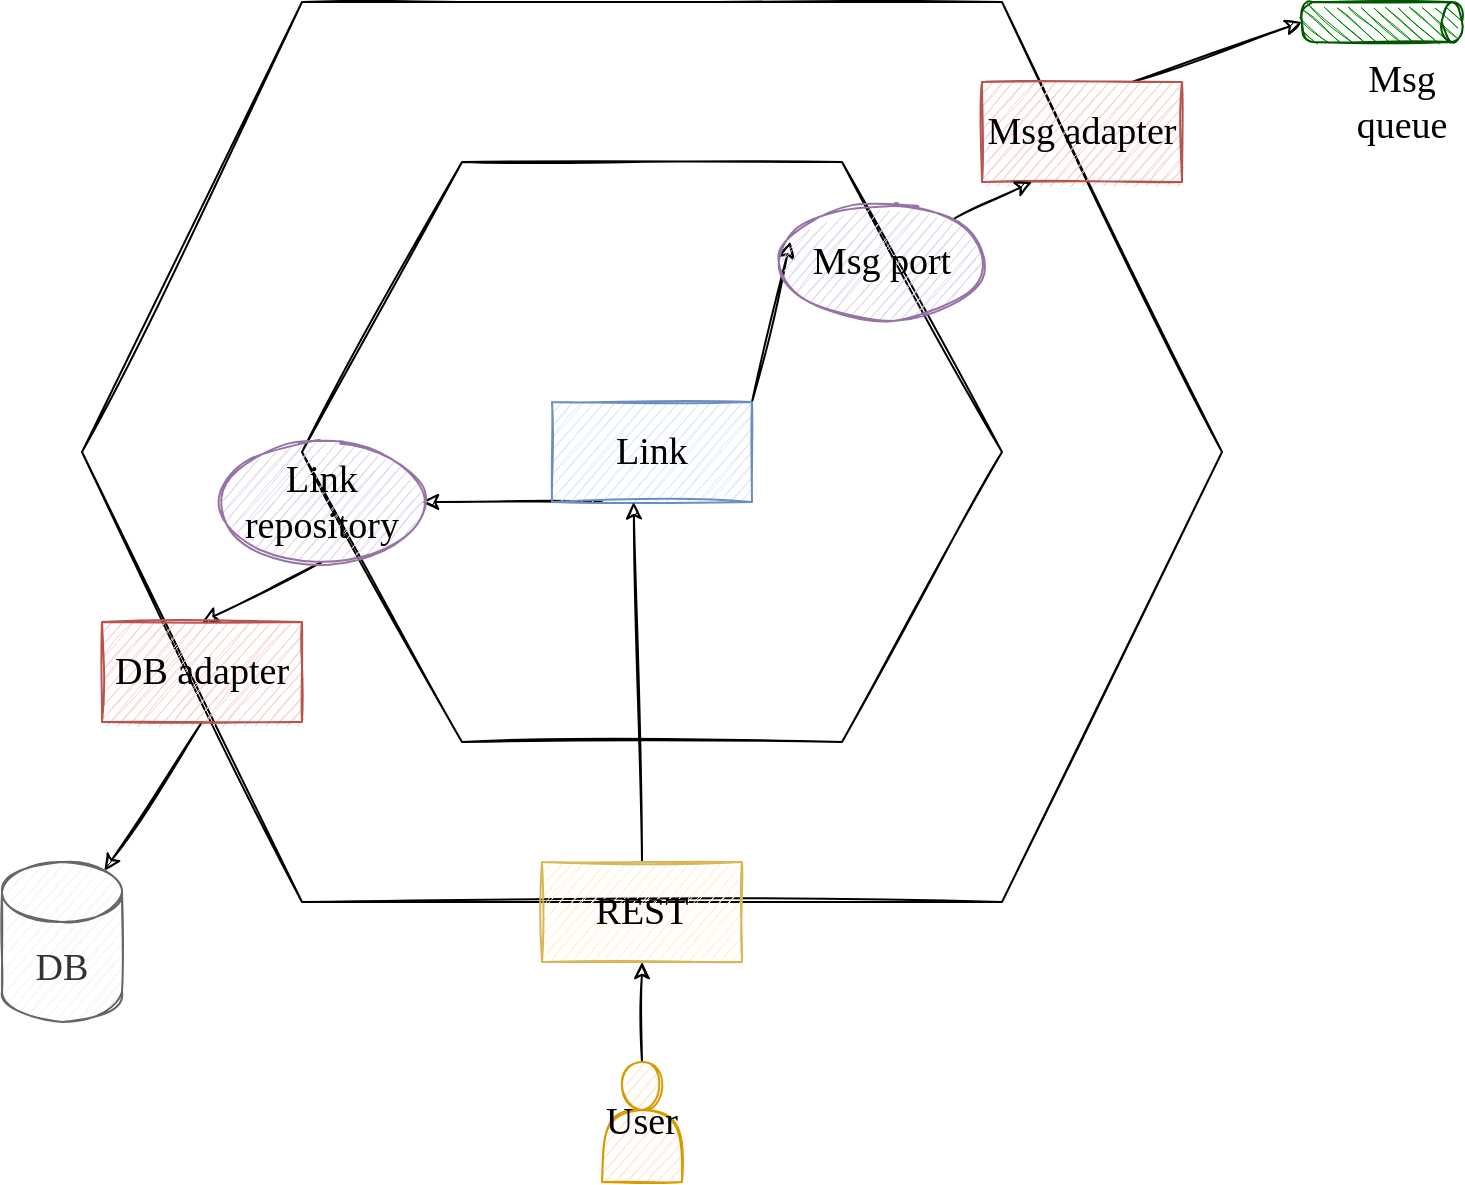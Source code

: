 <mxfile version="13.7.9" type="device" pages="2"><diagram id="ULxyk6blyRaOlpJMgR-A" name="hexagon"><mxGraphModel dx="2062" dy="1182" grid="1" gridSize="10" guides="1" tooltips="1" connect="1" arrows="1" fold="1" page="1" pageScale="1" pageWidth="850" pageHeight="1100" math="0" shadow="0"><root><mxCell id="0"/><mxCell id="1" parent="0"/><mxCell id="rDTSa1dVE0XmBI_BvH9A-1" value="" style="shape=hexagon;perimeter=hexagonPerimeter2;whiteSpace=wrap;html=1;fixedSize=1;size=110;sketch=1;" parent="1" vertex="1"><mxGeometry x="90" y="130" width="570" height="450" as="geometry"/></mxCell><mxCell id="rDTSa1dVE0XmBI_BvH9A-2" value="" style="shape=hexagon;perimeter=hexagonPerimeter2;whiteSpace=wrap;html=1;fixedSize=1;size=80;sketch=1;" parent="1" vertex="1"><mxGeometry x="200" y="210" width="350" height="290" as="geometry"/></mxCell><mxCell id="rDTSa1dVE0XmBI_BvH9A-3" value="DB" style="shape=cylinder3;whiteSpace=wrap;html=1;boundedLbl=1;backgroundOutline=1;size=15;sketch=1;fillColor=#f5f5f5;strokeColor=#666666;fontColor=#333333;fontFamily=Swanky and Moo Moo;fontSource=https%3A%2F%2Ffonts.googleapis.com%2Fcss%3Ffamily%3DSwanky%2Band%2BMoo%2BMoo;fontSize=19;" parent="1" vertex="1"><mxGeometry x="50" y="560" width="60" height="80" as="geometry"/></mxCell><mxCell id="rDTSa1dVE0XmBI_BvH9A-4" style="edgeStyle=none;rounded=0;sketch=1;orthogonalLoop=1;jettySize=auto;html=1;exitX=1;exitY=0;exitDx=0;exitDy=0;entryX=0.042;entryY=0.33;entryDx=0;entryDy=0;entryPerimeter=0;fontFamily=Swanky and Moo Moo;fontSize=19;" parent="1" source="rDTSa1dVE0XmBI_BvH9A-6" target="rDTSa1dVE0XmBI_BvH9A-22" edge="1"><mxGeometry relative="1" as="geometry"/></mxCell><mxCell id="rDTSa1dVE0XmBI_BvH9A-5" style="edgeStyle=none;rounded=0;sketch=1;orthogonalLoop=1;jettySize=auto;html=1;exitX=0.25;exitY=1;exitDx=0;exitDy=0;entryX=1;entryY=0.5;entryDx=0;entryDy=0;fontFamily=Swanky and Moo Moo;fontSize=19;" parent="1" source="rDTSa1dVE0XmBI_BvH9A-6" target="rDTSa1dVE0XmBI_BvH9A-14" edge="1"><mxGeometry relative="1" as="geometry"/></mxCell><mxCell id="rDTSa1dVE0XmBI_BvH9A-6" value="Link" style="rounded=0;whiteSpace=wrap;html=1;fontSize=19;sketch=1;fillColor=#dae8fc;strokeColor=#6c8ebf;fontFamily=Swanky and Moo Moo;fontSource=https%3A%2F%2Ffonts.googleapis.com%2Fcss%3Ffamily%3DSwanky%2Band%2BMoo%2BMoo;" parent="1" vertex="1"><mxGeometry x="325" y="330" width="100" height="50" as="geometry"/></mxCell><mxCell id="rDTSa1dVE0XmBI_BvH9A-10" style="edgeStyle=none;rounded=0;sketch=1;orthogonalLoop=1;jettySize=auto;html=1;exitX=0.5;exitY=0;exitDx=0;exitDy=0;entryX=0.408;entryY=1.003;entryDx=0;entryDy=0;entryPerimeter=0;fontFamily=Swanky and Moo Moo;fontSize=19;" parent="1" source="rDTSa1dVE0XmBI_BvH9A-12" target="rDTSa1dVE0XmBI_BvH9A-6" edge="1"><mxGeometry relative="1" as="geometry"/></mxCell><mxCell id="rDTSa1dVE0XmBI_BvH9A-12" value="REST" style="rounded=0;whiteSpace=wrap;html=1;fontSize=19;sketch=1;fillColor=#fff2cc;strokeColor=#d6b656;fontFamily=Swanky and Moo Moo;fontSource=https%3A%2F%2Ffonts.googleapis.com%2Fcss%3Ffamily%3DSwanky%2Band%2BMoo%2BMoo;" parent="1" vertex="1"><mxGeometry x="320" y="560" width="100" height="50" as="geometry"/></mxCell><mxCell id="rDTSa1dVE0XmBI_BvH9A-13" style="edgeStyle=none;rounded=0;sketch=1;orthogonalLoop=1;jettySize=auto;html=1;exitX=0.5;exitY=1;exitDx=0;exitDy=0;entryX=0.5;entryY=0;entryDx=0;entryDy=0;fontFamily=Swanky and Moo Moo;fontSize=19;" parent="1" source="rDTSa1dVE0XmBI_BvH9A-14" target="rDTSa1dVE0XmBI_BvH9A-18" edge="1"><mxGeometry relative="1" as="geometry"/></mxCell><mxCell id="rDTSa1dVE0XmBI_BvH9A-14" value="Link repository" style="ellipse;whiteSpace=wrap;html=1;align=center;sketch=1;fontFamily=Swanky and Moo Moo;fontSize=19;fillColor=#e1d5e7;strokeColor=#9673a6;" parent="1" vertex="1"><mxGeometry x="160" y="350" width="100" height="60" as="geometry"/></mxCell><mxCell id="rDTSa1dVE0XmBI_BvH9A-17" style="rounded=0;sketch=1;orthogonalLoop=1;jettySize=auto;html=1;exitX=0.5;exitY=1;exitDx=0;exitDy=0;entryX=0.855;entryY=0;entryDx=0;entryDy=4.35;entryPerimeter=0;fontFamily=Swanky and Moo Moo;fontSize=19;" parent="1" source="rDTSa1dVE0XmBI_BvH9A-18" target="rDTSa1dVE0XmBI_BvH9A-3" edge="1"><mxGeometry relative="1" as="geometry"/></mxCell><mxCell id="rDTSa1dVE0XmBI_BvH9A-18" value="DB adapter" style="rounded=0;whiteSpace=wrap;html=1;fontSize=19;sketch=1;fillColor=#f8cecc;strokeColor=#b85450;fontFamily=Swanky and Moo Moo;fontSource=https%3A%2F%2Ffonts.googleapis.com%2Fcss%3Ffamily%3DSwanky%2Band%2BMoo%2BMoo;" parent="1" vertex="1"><mxGeometry x="100" y="440" width="100" height="50" as="geometry"/></mxCell><mxCell id="rDTSa1dVE0XmBI_BvH9A-19" style="edgeStyle=none;rounded=0;sketch=1;orthogonalLoop=1;jettySize=auto;html=1;exitX=0.75;exitY=0;exitDx=0;exitDy=0;entryX=0.5;entryY=1;entryDx=0;entryDy=0;entryPerimeter=0;fontFamily=Swanky and Moo Moo;fontSize=19;" parent="1" source="rDTSa1dVE0XmBI_BvH9A-20" target="rDTSa1dVE0XmBI_BvH9A-23" edge="1"><mxGeometry relative="1" as="geometry"/></mxCell><mxCell id="rDTSa1dVE0XmBI_BvH9A-20" value="Msg adapter" style="rounded=0;whiteSpace=wrap;html=1;fontSize=19;sketch=1;fillColor=#f8cecc;strokeColor=#b85450;fontFamily=Swanky and Moo Moo;fontSource=https%3A%2F%2Ffonts.googleapis.com%2Fcss%3Ffamily%3DSwanky%2Band%2BMoo%2BMoo;" parent="1" vertex="1"><mxGeometry x="540" y="170" width="100" height="50" as="geometry"/></mxCell><mxCell id="rDTSa1dVE0XmBI_BvH9A-21" style="edgeStyle=none;rounded=0;sketch=1;orthogonalLoop=1;jettySize=auto;html=1;exitX=1;exitY=0;exitDx=0;exitDy=0;entryX=0.25;entryY=1;entryDx=0;entryDy=0;fontFamily=Swanky and Moo Moo;fontSize=19;" parent="1" source="rDTSa1dVE0XmBI_BvH9A-22" target="rDTSa1dVE0XmBI_BvH9A-20" edge="1"><mxGeometry relative="1" as="geometry"/></mxCell><mxCell id="rDTSa1dVE0XmBI_BvH9A-22" value="Msg port" style="ellipse;whiteSpace=wrap;html=1;align=center;sketch=1;fontFamily=Swanky and Moo Moo;fontSize=19;fillColor=#e1d5e7;strokeColor=#9673a6;" parent="1" vertex="1"><mxGeometry x="440" y="230" width="100" height="60" as="geometry"/></mxCell><mxCell id="rDTSa1dVE0XmBI_BvH9A-23" value="" style="shape=cylinder3;whiteSpace=wrap;html=1;boundedLbl=1;backgroundOutline=1;size=5.103;sketch=1;fontFamily=Swanky and Moo Moo;fontSize=19;rotation=90;fillColor=#008a00;strokeColor=#005700;fontColor=#ffffff;" parent="1" vertex="1"><mxGeometry x="730" y="100" width="20" height="80" as="geometry"/></mxCell><mxCell id="rDTSa1dVE0XmBI_BvH9A-24" value="Msg queue" style="text;html=1;strokeColor=none;fillColor=none;align=center;verticalAlign=middle;whiteSpace=wrap;rounded=0;sketch=1;fontFamily=Swanky and Moo Moo;fontSize=19;" parent="1" vertex="1"><mxGeometry x="730" y="170" width="40" height="20" as="geometry"/></mxCell><mxCell id="rDTSa1dVE0XmBI_BvH9A-25" style="edgeStyle=none;rounded=0;sketch=1;orthogonalLoop=1;jettySize=auto;html=1;exitX=0.5;exitY=0;exitDx=0;exitDy=0;entryX=0.5;entryY=1;entryDx=0;entryDy=0;fontFamily=Swanky and Moo Moo;fontSize=19;" parent="1" source="rDTSa1dVE0XmBI_BvH9A-26" target="rDTSa1dVE0XmBI_BvH9A-12" edge="1"><mxGeometry relative="1" as="geometry"/></mxCell><mxCell id="rDTSa1dVE0XmBI_BvH9A-26" value="User" style="shape=actor;whiteSpace=wrap;html=1;sketch=1;fontFamily=Swanky and Moo Moo;fontSize=19;fillColor=#ffe6cc;strokeColor=#d79b00;" parent="1" vertex="1"><mxGeometry x="350" y="660" width="40" height="60" as="geometry"/></mxCell></root></mxGraphModel></diagram><diagram id="3JEXsvhJyH3BqXYD8-Cs" name="repository"><mxGraphModel dx="2062" dy="1182" grid="1" gridSize="10" guides="1" tooltips="1" connect="1" arrows="1" fold="1" page="1" pageScale="1" pageWidth="850" pageHeight="1100" math="0" shadow="0"><root><mxCell id="3m2t2stUMh7REnueNE8M-0"/><mxCell id="3m2t2stUMh7REnueNE8M-1" parent="3m2t2stUMh7REnueNE8M-0"/><mxCell id="fK4n9VnFtaFIqsC1GKN5-22" value="Contexts map" style="text;html=1;strokeColor=none;fillColor=none;align=center;verticalAlign=middle;whiteSpace=wrap;rounded=0;fontSize=38;fontFamily=Swanky and Moo Moo;fontSource=https%3A%2F%2Ffonts.googleapis.com%2Fcss%3Ffamily%3DSwanky%2Band%2BMoo%2BMoo;sketch=1;" vertex="1" parent="3m2t2stUMh7REnueNE8M-1"><mxGeometry x="290" y="10" width="265" height="50" as="geometry"/></mxCell><mxCell id="SIJIqm1waI6unj6tKZfu-1" value="application" style="rounded=0;whiteSpace=wrap;html=1;sketch=1;fillStyle=zigzag;strokeColor=#6c8ebf;fillColor=#dae8fc;fontFamily=Swanky and Moo Moo;fontSize=26;" vertex="1" parent="3m2t2stUMh7REnueNE8M-1"><mxGeometry x="240" y="200" width="300" height="60" as="geometry"/></mxCell><mxCell id="SIJIqm1waI6unj6tKZfu-2" value="domain model object" style="rounded=0;whiteSpace=wrap;html=1;sketch=1;fillStyle=zigzag;strokeColor=#d6b656;fillColor=#fff2cc;fontFamily=Swanky and Moo Moo;fontSize=26;" vertex="1" parent="3m2t2stUMh7REnueNE8M-1"><mxGeometry x="540" y="300" width="290" height="60" as="geometry"/></mxCell><mxCell id="G-0PBstpMYs58284XQvf-1" style="edgeStyle=none;rounded=0;sketch=1;orthogonalLoop=1;jettySize=auto;html=1;exitX=0.25;exitY=0;exitDx=0;exitDy=0;entryX=0.25;entryY=1;entryDx=0;entryDy=0;strokeWidth=3;fontFamily=Swanky and Moo Moo;fontSize=19;" edge="1" parent="3m2t2stUMh7REnueNE8M-1" source="SIJIqm1waI6unj6tKZfu-3" target="SIJIqm1waI6unj6tKZfu-1"><mxGeometry relative="1" as="geometry"/></mxCell><mxCell id="G-0PBstpMYs58284XQvf-2" style="edgeStyle=none;rounded=0;sketch=1;orthogonalLoop=1;jettySize=auto;html=1;exitX=0.75;exitY=1;exitDx=0;exitDy=0;entryX=0.75;entryY=0;entryDx=0;entryDy=0;strokeWidth=3;fontFamily=Swanky and Moo Moo;fontSize=19;" edge="1" parent="3m2t2stUMh7REnueNE8M-1" source="SIJIqm1waI6unj6tKZfu-3" target="SIJIqm1waI6unj6tKZfu-4"><mxGeometry relative="1" as="geometry"/></mxCell><mxCell id="SIJIqm1waI6unj6tKZfu-3" value="repository (the port)" style="rounded=0;whiteSpace=wrap;html=1;sketch=1;fillStyle=zigzag;strokeColor=#9673a6;fillColor=#e1d5e7;fontFamily=Swanky and Moo Moo;fontSize=26;" vertex="1" parent="3m2t2stUMh7REnueNE8M-1"><mxGeometry x="240" y="400" width="300" height="60" as="geometry"/></mxCell><mxCell id="G-0PBstpMYs58284XQvf-3" style="edgeStyle=none;rounded=0;sketch=1;orthogonalLoop=1;jettySize=auto;html=1;exitX=0.25;exitY=0;exitDx=0;exitDy=0;entryX=0.25;entryY=1;entryDx=0;entryDy=0;strokeWidth=3;fontFamily=Swanky and Moo Moo;fontSize=19;" edge="1" parent="3m2t2stUMh7REnueNE8M-1" source="SIJIqm1waI6unj6tKZfu-4" target="SIJIqm1waI6unj6tKZfu-3"><mxGeometry relative="1" as="geometry"/></mxCell><mxCell id="C7D5mMsymiQybsXwK8E_-2" style="edgeStyle=none;rounded=0;sketch=1;orthogonalLoop=1;jettySize=auto;html=1;exitX=0.25;exitY=1;exitDx=0;exitDy=0;entryX=0.5;entryY=0;entryDx=0;entryDy=0;entryPerimeter=0;strokeWidth=3;fontFamily=Swanky and Moo Moo;fontSize=26;" edge="1" parent="3m2t2stUMh7REnueNE8M-1" source="SIJIqm1waI6unj6tKZfu-4" target="C7D5mMsymiQybsXwK8E_-1"><mxGeometry relative="1" as="geometry"/></mxCell><mxCell id="C7D5mMsymiQybsXwK8E_-3" style="edgeStyle=none;rounded=0;sketch=1;orthogonalLoop=1;jettySize=auto;html=1;exitX=0.75;exitY=1;exitDx=0;exitDy=0;entryX=0.5;entryY=0;entryDx=0;entryDy=0;entryPerimeter=0;strokeWidth=3;fontFamily=Swanky and Moo Moo;fontSize=26;" edge="1" parent="3m2t2stUMh7REnueNE8M-1" source="SIJIqm1waI6unj6tKZfu-4" target="C7D5mMsymiQybsXwK8E_-0"><mxGeometry relative="1" as="geometry"/></mxCell><mxCell id="SIJIqm1waI6unj6tKZfu-4" value="persistence (the adapter)" style="rounded=0;whiteSpace=wrap;html=1;sketch=1;fillStyle=zigzag;strokeColor=#b85450;fillColor=#f8cecc;fontFamily=Swanky and Moo Moo;fontSize=26;" vertex="1" parent="3m2t2stUMh7REnueNE8M-1"><mxGeometry x="240" y="520" width="300" height="60" as="geometry"/></mxCell><mxCell id="G-0PBstpMYs58284XQvf-0" style="edgeStyle=none;rounded=0;sketch=1;orthogonalLoop=1;jettySize=auto;html=1;exitX=0.75;exitY=1;exitDx=0;exitDy=0;entryX=0.75;entryY=0;entryDx=0;entryDy=0;fontFamily=Swanky and Moo Moo;fontSize=19;strokeWidth=3;" edge="1" parent="3m2t2stUMh7REnueNE8M-1" source="SIJIqm1waI6unj6tKZfu-1" target="SIJIqm1waI6unj6tKZfu-3"><mxGeometry relative="1" as="geometry"><mxPoint x="350" y="380" as="sourcePoint"/><mxPoint x="260" y="380" as="targetPoint"/></mxGeometry></mxCell><mxCell id="C7D5mMsymiQybsXwK8E_-0" value="SQL" style="shape=cylinder3;whiteSpace=wrap;html=1;boundedLbl=1;backgroundOutline=1;size=15;sketch=1;fillColor=#f5f5f5;strokeColor=#666666;fontColor=#333333;fontFamily=Swanky and Moo Moo;fontSource=https%3A%2F%2Ffonts.googleapis.com%2Fcss%3Ffamily%3DSwanky%2Band%2BMoo%2BMoo;fontSize=26;" vertex="1" parent="3m2t2stUMh7REnueNE8M-1"><mxGeometry x="440" y="630" width="60" height="80" as="geometry"/></mxCell><mxCell id="C7D5mMsymiQybsXwK8E_-1" value="mongo" style="shape=cylinder3;whiteSpace=wrap;html=1;boundedLbl=1;backgroundOutline=1;size=15;sketch=1;fillColor=#f5f5f5;strokeColor=#666666;fontColor=#333333;fontFamily=Swanky and Moo Moo;fontSource=https%3A%2F%2Ffonts.googleapis.com%2Fcss%3Ffamily%3DSwanky%2Band%2BMoo%2BMoo;fontSize=26;" vertex="1" parent="3m2t2stUMh7REnueNE8M-1"><mxGeometry x="290" y="630" width="60" height="80" as="geometry"/></mxCell></root></mxGraphModel></diagram></mxfile>